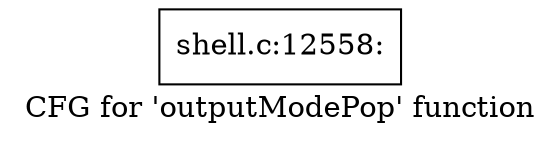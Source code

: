 digraph "CFG for 'outputModePop' function" {
	label="CFG for 'outputModePop' function";

	Node0x5602764acf00 [shape=record,label="{shell.c:12558:}"];
}
